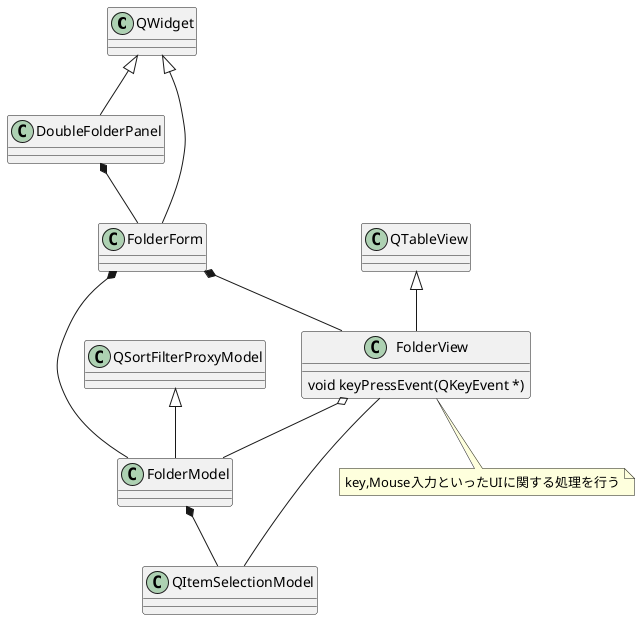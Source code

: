 @startuml
QWidget <|-- DoubleFolderPanel
QWidget <|-- FolderForm
QTableView <|-- FolderView
QSortFilterProxyModel <|-- FolderModel

DoubleFolderPanel *-- FolderForm
FolderForm *-- FolderModel
FolderForm *-- FolderView
FolderView o-- FolderModel
FolderModel *-- QItemSelectionModel
FolderView --- QItemSelectionModel

class FolderView{
    void keyPressEvent(QKeyEvent *)
}
note bottom: key,Mouse入力といったUIに関する処理を行う

@enduml

